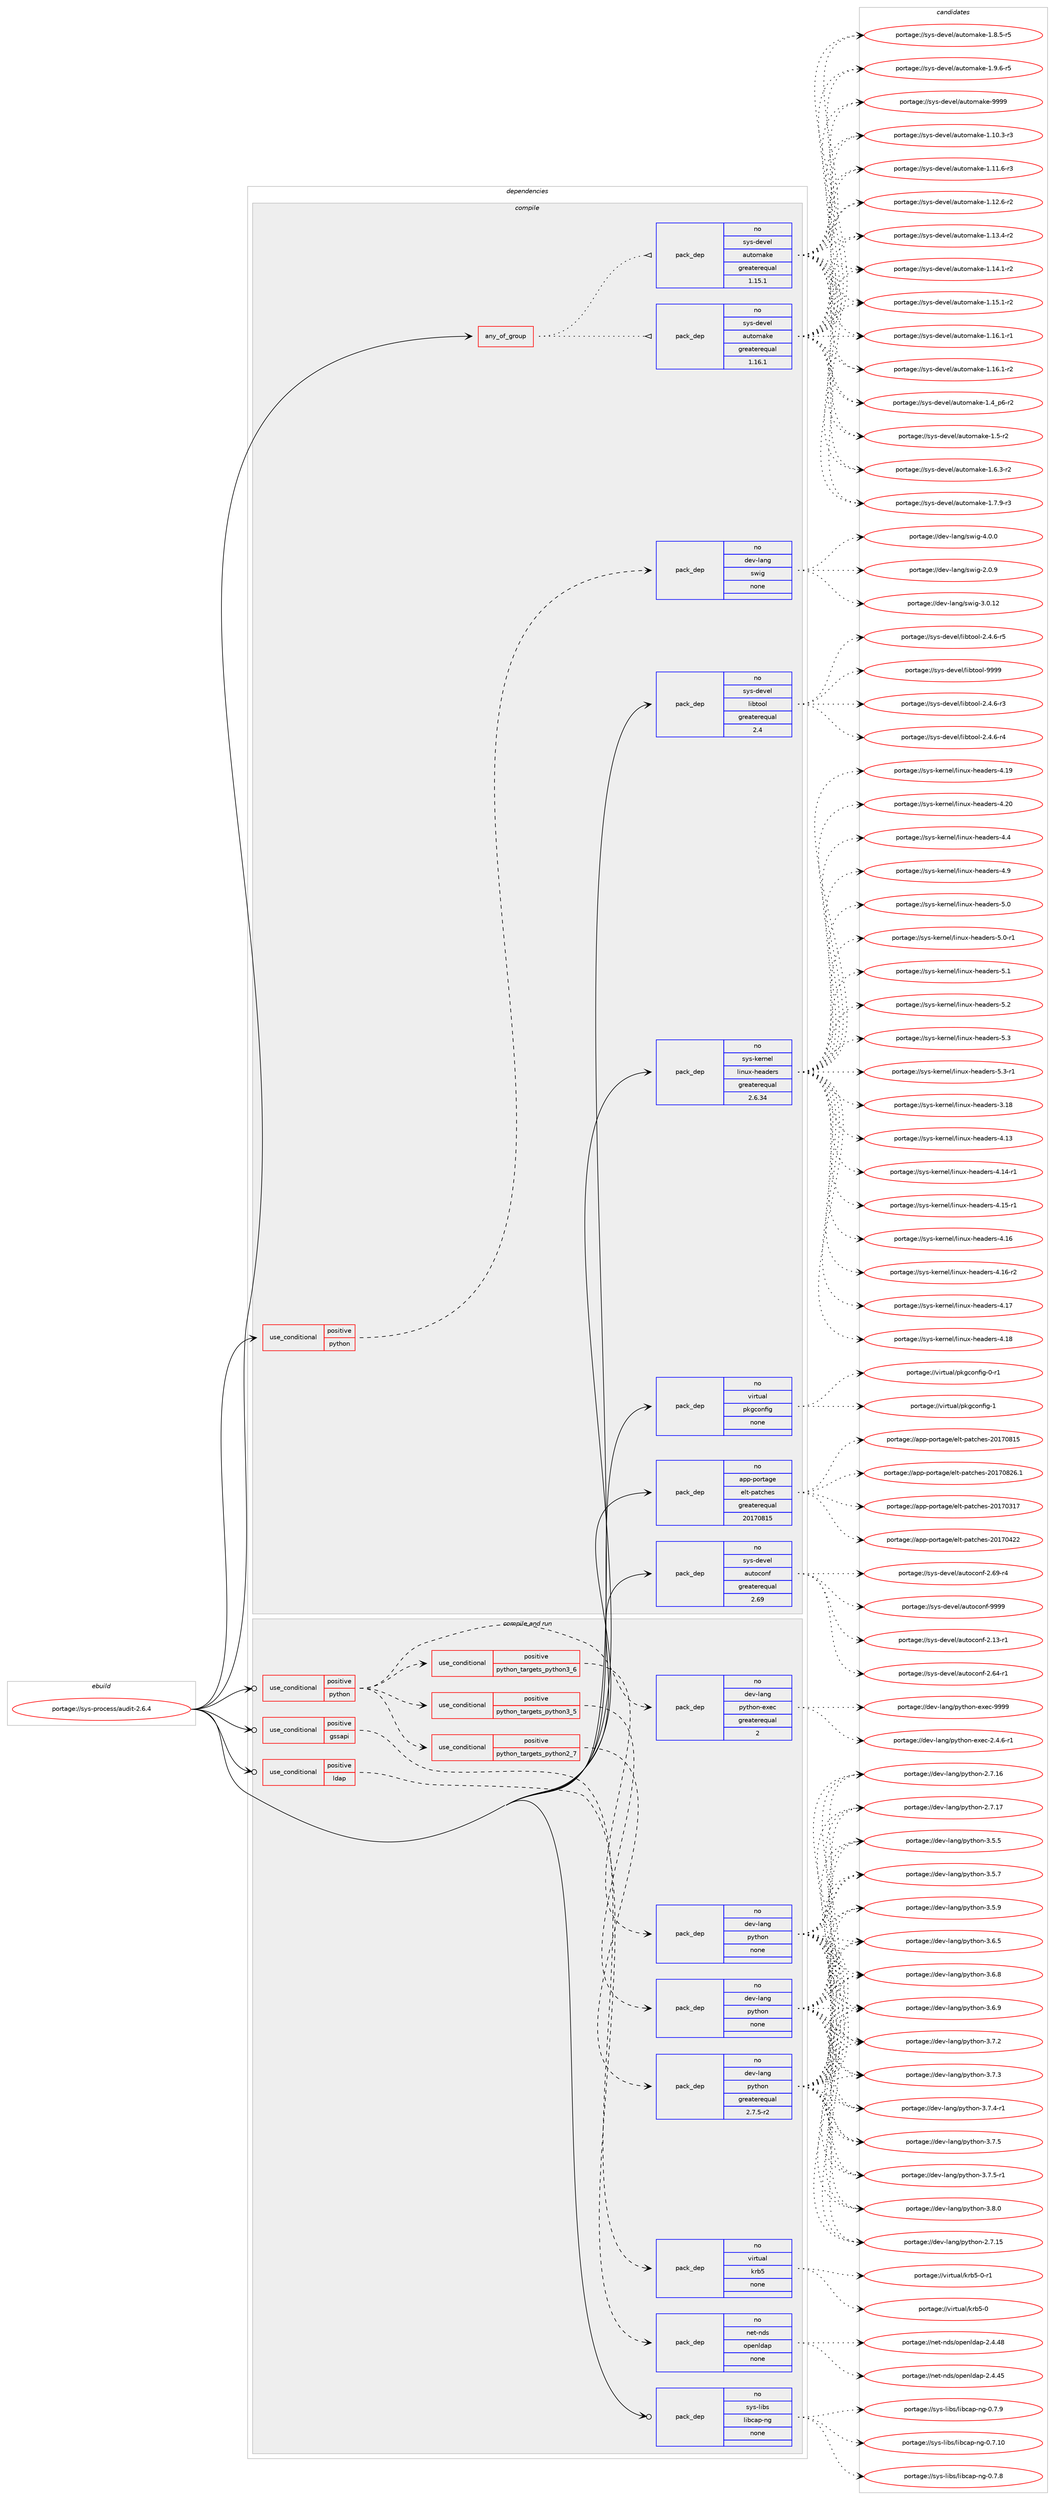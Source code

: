 digraph prolog {

# *************
# Graph options
# *************

newrank=true;
concentrate=true;
compound=true;
graph [rankdir=LR,fontname=Helvetica,fontsize=10,ranksep=1.5];#, ranksep=2.5, nodesep=0.2];
edge  [arrowhead=vee];
node  [fontname=Helvetica,fontsize=10];

# **********
# The ebuild
# **********

subgraph cluster_leftcol {
color=gray;
rank=same;
label=<<i>ebuild</i>>;
id [label="portage://sys-process/audit-2.6.4", color=red, width=4, href="../sys-process/audit-2.6.4.svg"];
}

# ****************
# The dependencies
# ****************

subgraph cluster_midcol {
color=gray;
label=<<i>dependencies</i>>;
subgraph cluster_compile {
fillcolor="#eeeeee";
style=filled;
label=<<i>compile</i>>;
subgraph any7055 {
dependency432968 [label=<<TABLE BORDER="0" CELLBORDER="1" CELLSPACING="0" CELLPADDING="4"><TR><TD CELLPADDING="10">any_of_group</TD></TR></TABLE>>, shape=none, color=red];subgraph pack320864 {
dependency432969 [label=<<TABLE BORDER="0" CELLBORDER="1" CELLSPACING="0" CELLPADDING="4" WIDTH="220"><TR><TD ROWSPAN="6" CELLPADDING="30">pack_dep</TD></TR><TR><TD WIDTH="110">no</TD></TR><TR><TD>sys-devel</TD></TR><TR><TD>automake</TD></TR><TR><TD>greaterequal</TD></TR><TR><TD>1.16.1</TD></TR></TABLE>>, shape=none, color=blue];
}
dependency432968:e -> dependency432969:w [weight=20,style="dotted",arrowhead="oinv"];
subgraph pack320865 {
dependency432970 [label=<<TABLE BORDER="0" CELLBORDER="1" CELLSPACING="0" CELLPADDING="4" WIDTH="220"><TR><TD ROWSPAN="6" CELLPADDING="30">pack_dep</TD></TR><TR><TD WIDTH="110">no</TD></TR><TR><TD>sys-devel</TD></TR><TR><TD>automake</TD></TR><TR><TD>greaterequal</TD></TR><TR><TD>1.15.1</TD></TR></TABLE>>, shape=none, color=blue];
}
dependency432968:e -> dependency432970:w [weight=20,style="dotted",arrowhead="oinv"];
}
id:e -> dependency432968:w [weight=20,style="solid",arrowhead="vee"];
subgraph cond104787 {
dependency432971 [label=<<TABLE BORDER="0" CELLBORDER="1" CELLSPACING="0" CELLPADDING="4"><TR><TD ROWSPAN="3" CELLPADDING="10">use_conditional</TD></TR><TR><TD>positive</TD></TR><TR><TD>python</TD></TR></TABLE>>, shape=none, color=red];
subgraph pack320866 {
dependency432972 [label=<<TABLE BORDER="0" CELLBORDER="1" CELLSPACING="0" CELLPADDING="4" WIDTH="220"><TR><TD ROWSPAN="6" CELLPADDING="30">pack_dep</TD></TR><TR><TD WIDTH="110">no</TD></TR><TR><TD>dev-lang</TD></TR><TR><TD>swig</TD></TR><TR><TD>none</TD></TR><TR><TD></TD></TR></TABLE>>, shape=none, color=blue];
}
dependency432971:e -> dependency432972:w [weight=20,style="dashed",arrowhead="vee"];
}
id:e -> dependency432971:w [weight=20,style="solid",arrowhead="vee"];
subgraph pack320867 {
dependency432973 [label=<<TABLE BORDER="0" CELLBORDER="1" CELLSPACING="0" CELLPADDING="4" WIDTH="220"><TR><TD ROWSPAN="6" CELLPADDING="30">pack_dep</TD></TR><TR><TD WIDTH="110">no</TD></TR><TR><TD>app-portage</TD></TR><TR><TD>elt-patches</TD></TR><TR><TD>greaterequal</TD></TR><TR><TD>20170815</TD></TR></TABLE>>, shape=none, color=blue];
}
id:e -> dependency432973:w [weight=20,style="solid",arrowhead="vee"];
subgraph pack320868 {
dependency432974 [label=<<TABLE BORDER="0" CELLBORDER="1" CELLSPACING="0" CELLPADDING="4" WIDTH="220"><TR><TD ROWSPAN="6" CELLPADDING="30">pack_dep</TD></TR><TR><TD WIDTH="110">no</TD></TR><TR><TD>sys-devel</TD></TR><TR><TD>autoconf</TD></TR><TR><TD>greaterequal</TD></TR><TR><TD>2.69</TD></TR></TABLE>>, shape=none, color=blue];
}
id:e -> dependency432974:w [weight=20,style="solid",arrowhead="vee"];
subgraph pack320869 {
dependency432975 [label=<<TABLE BORDER="0" CELLBORDER="1" CELLSPACING="0" CELLPADDING="4" WIDTH="220"><TR><TD ROWSPAN="6" CELLPADDING="30">pack_dep</TD></TR><TR><TD WIDTH="110">no</TD></TR><TR><TD>sys-devel</TD></TR><TR><TD>libtool</TD></TR><TR><TD>greaterequal</TD></TR><TR><TD>2.4</TD></TR></TABLE>>, shape=none, color=blue];
}
id:e -> dependency432975:w [weight=20,style="solid",arrowhead="vee"];
subgraph pack320870 {
dependency432976 [label=<<TABLE BORDER="0" CELLBORDER="1" CELLSPACING="0" CELLPADDING="4" WIDTH="220"><TR><TD ROWSPAN="6" CELLPADDING="30">pack_dep</TD></TR><TR><TD WIDTH="110">no</TD></TR><TR><TD>sys-kernel</TD></TR><TR><TD>linux-headers</TD></TR><TR><TD>greaterequal</TD></TR><TR><TD>2.6.34</TD></TR></TABLE>>, shape=none, color=blue];
}
id:e -> dependency432976:w [weight=20,style="solid",arrowhead="vee"];
subgraph pack320871 {
dependency432977 [label=<<TABLE BORDER="0" CELLBORDER="1" CELLSPACING="0" CELLPADDING="4" WIDTH="220"><TR><TD ROWSPAN="6" CELLPADDING="30">pack_dep</TD></TR><TR><TD WIDTH="110">no</TD></TR><TR><TD>virtual</TD></TR><TR><TD>pkgconfig</TD></TR><TR><TD>none</TD></TR><TR><TD></TD></TR></TABLE>>, shape=none, color=blue];
}
id:e -> dependency432977:w [weight=20,style="solid",arrowhead="vee"];
}
subgraph cluster_compileandrun {
fillcolor="#eeeeee";
style=filled;
label=<<i>compile and run</i>>;
subgraph cond104788 {
dependency432978 [label=<<TABLE BORDER="0" CELLBORDER="1" CELLSPACING="0" CELLPADDING="4"><TR><TD ROWSPAN="3" CELLPADDING="10">use_conditional</TD></TR><TR><TD>positive</TD></TR><TR><TD>gssapi</TD></TR></TABLE>>, shape=none, color=red];
subgraph pack320872 {
dependency432979 [label=<<TABLE BORDER="0" CELLBORDER="1" CELLSPACING="0" CELLPADDING="4" WIDTH="220"><TR><TD ROWSPAN="6" CELLPADDING="30">pack_dep</TD></TR><TR><TD WIDTH="110">no</TD></TR><TR><TD>virtual</TD></TR><TR><TD>krb5</TD></TR><TR><TD>none</TD></TR><TR><TD></TD></TR></TABLE>>, shape=none, color=blue];
}
dependency432978:e -> dependency432979:w [weight=20,style="dashed",arrowhead="vee"];
}
id:e -> dependency432978:w [weight=20,style="solid",arrowhead="odotvee"];
subgraph cond104789 {
dependency432980 [label=<<TABLE BORDER="0" CELLBORDER="1" CELLSPACING="0" CELLPADDING="4"><TR><TD ROWSPAN="3" CELLPADDING="10">use_conditional</TD></TR><TR><TD>positive</TD></TR><TR><TD>ldap</TD></TR></TABLE>>, shape=none, color=red];
subgraph pack320873 {
dependency432981 [label=<<TABLE BORDER="0" CELLBORDER="1" CELLSPACING="0" CELLPADDING="4" WIDTH="220"><TR><TD ROWSPAN="6" CELLPADDING="30">pack_dep</TD></TR><TR><TD WIDTH="110">no</TD></TR><TR><TD>net-nds</TD></TR><TR><TD>openldap</TD></TR><TR><TD>none</TD></TR><TR><TD></TD></TR></TABLE>>, shape=none, color=blue];
}
dependency432980:e -> dependency432981:w [weight=20,style="dashed",arrowhead="vee"];
}
id:e -> dependency432980:w [weight=20,style="solid",arrowhead="odotvee"];
subgraph cond104790 {
dependency432982 [label=<<TABLE BORDER="0" CELLBORDER="1" CELLSPACING="0" CELLPADDING="4"><TR><TD ROWSPAN="3" CELLPADDING="10">use_conditional</TD></TR><TR><TD>positive</TD></TR><TR><TD>python</TD></TR></TABLE>>, shape=none, color=red];
subgraph cond104791 {
dependency432983 [label=<<TABLE BORDER="0" CELLBORDER="1" CELLSPACING="0" CELLPADDING="4"><TR><TD ROWSPAN="3" CELLPADDING="10">use_conditional</TD></TR><TR><TD>positive</TD></TR><TR><TD>python_targets_python2_7</TD></TR></TABLE>>, shape=none, color=red];
subgraph pack320874 {
dependency432984 [label=<<TABLE BORDER="0" CELLBORDER="1" CELLSPACING="0" CELLPADDING="4" WIDTH="220"><TR><TD ROWSPAN="6" CELLPADDING="30">pack_dep</TD></TR><TR><TD WIDTH="110">no</TD></TR><TR><TD>dev-lang</TD></TR><TR><TD>python</TD></TR><TR><TD>greaterequal</TD></TR><TR><TD>2.7.5-r2</TD></TR></TABLE>>, shape=none, color=blue];
}
dependency432983:e -> dependency432984:w [weight=20,style="dashed",arrowhead="vee"];
}
dependency432982:e -> dependency432983:w [weight=20,style="dashed",arrowhead="vee"];
subgraph cond104792 {
dependency432985 [label=<<TABLE BORDER="0" CELLBORDER="1" CELLSPACING="0" CELLPADDING="4"><TR><TD ROWSPAN="3" CELLPADDING="10">use_conditional</TD></TR><TR><TD>positive</TD></TR><TR><TD>python_targets_python3_5</TD></TR></TABLE>>, shape=none, color=red];
subgraph pack320875 {
dependency432986 [label=<<TABLE BORDER="0" CELLBORDER="1" CELLSPACING="0" CELLPADDING="4" WIDTH="220"><TR><TD ROWSPAN="6" CELLPADDING="30">pack_dep</TD></TR><TR><TD WIDTH="110">no</TD></TR><TR><TD>dev-lang</TD></TR><TR><TD>python</TD></TR><TR><TD>none</TD></TR><TR><TD></TD></TR></TABLE>>, shape=none, color=blue];
}
dependency432985:e -> dependency432986:w [weight=20,style="dashed",arrowhead="vee"];
}
dependency432982:e -> dependency432985:w [weight=20,style="dashed",arrowhead="vee"];
subgraph cond104793 {
dependency432987 [label=<<TABLE BORDER="0" CELLBORDER="1" CELLSPACING="0" CELLPADDING="4"><TR><TD ROWSPAN="3" CELLPADDING="10">use_conditional</TD></TR><TR><TD>positive</TD></TR><TR><TD>python_targets_python3_6</TD></TR></TABLE>>, shape=none, color=red];
subgraph pack320876 {
dependency432988 [label=<<TABLE BORDER="0" CELLBORDER="1" CELLSPACING="0" CELLPADDING="4" WIDTH="220"><TR><TD ROWSPAN="6" CELLPADDING="30">pack_dep</TD></TR><TR><TD WIDTH="110">no</TD></TR><TR><TD>dev-lang</TD></TR><TR><TD>python</TD></TR><TR><TD>none</TD></TR><TR><TD></TD></TR></TABLE>>, shape=none, color=blue];
}
dependency432987:e -> dependency432988:w [weight=20,style="dashed",arrowhead="vee"];
}
dependency432982:e -> dependency432987:w [weight=20,style="dashed",arrowhead="vee"];
subgraph pack320877 {
dependency432989 [label=<<TABLE BORDER="0" CELLBORDER="1" CELLSPACING="0" CELLPADDING="4" WIDTH="220"><TR><TD ROWSPAN="6" CELLPADDING="30">pack_dep</TD></TR><TR><TD WIDTH="110">no</TD></TR><TR><TD>dev-lang</TD></TR><TR><TD>python-exec</TD></TR><TR><TD>greaterequal</TD></TR><TR><TD>2</TD></TR></TABLE>>, shape=none, color=blue];
}
dependency432982:e -> dependency432989:w [weight=20,style="dashed",arrowhead="vee"];
}
id:e -> dependency432982:w [weight=20,style="solid",arrowhead="odotvee"];
subgraph pack320878 {
dependency432990 [label=<<TABLE BORDER="0" CELLBORDER="1" CELLSPACING="0" CELLPADDING="4" WIDTH="220"><TR><TD ROWSPAN="6" CELLPADDING="30">pack_dep</TD></TR><TR><TD WIDTH="110">no</TD></TR><TR><TD>sys-libs</TD></TR><TR><TD>libcap-ng</TD></TR><TR><TD>none</TD></TR><TR><TD></TD></TR></TABLE>>, shape=none, color=blue];
}
id:e -> dependency432990:w [weight=20,style="solid",arrowhead="odotvee"];
}
subgraph cluster_run {
fillcolor="#eeeeee";
style=filled;
label=<<i>run</i>>;
}
}

# **************
# The candidates
# **************

subgraph cluster_choices {
rank=same;
color=gray;
label=<<i>candidates</i>>;

subgraph choice320864 {
color=black;
nodesep=1;
choiceportage11512111545100101118101108479711711611110997107101454946494846514511451 [label="portage://sys-devel/automake-1.10.3-r3", color=red, width=4,href="../sys-devel/automake-1.10.3-r3.svg"];
choiceportage11512111545100101118101108479711711611110997107101454946494946544511451 [label="portage://sys-devel/automake-1.11.6-r3", color=red, width=4,href="../sys-devel/automake-1.11.6-r3.svg"];
choiceportage11512111545100101118101108479711711611110997107101454946495046544511450 [label="portage://sys-devel/automake-1.12.6-r2", color=red, width=4,href="../sys-devel/automake-1.12.6-r2.svg"];
choiceportage11512111545100101118101108479711711611110997107101454946495146524511450 [label="portage://sys-devel/automake-1.13.4-r2", color=red, width=4,href="../sys-devel/automake-1.13.4-r2.svg"];
choiceportage11512111545100101118101108479711711611110997107101454946495246494511450 [label="portage://sys-devel/automake-1.14.1-r2", color=red, width=4,href="../sys-devel/automake-1.14.1-r2.svg"];
choiceportage11512111545100101118101108479711711611110997107101454946495346494511450 [label="portage://sys-devel/automake-1.15.1-r2", color=red, width=4,href="../sys-devel/automake-1.15.1-r2.svg"];
choiceportage11512111545100101118101108479711711611110997107101454946495446494511449 [label="portage://sys-devel/automake-1.16.1-r1", color=red, width=4,href="../sys-devel/automake-1.16.1-r1.svg"];
choiceportage11512111545100101118101108479711711611110997107101454946495446494511450 [label="portage://sys-devel/automake-1.16.1-r2", color=red, width=4,href="../sys-devel/automake-1.16.1-r2.svg"];
choiceportage115121115451001011181011084797117116111109971071014549465295112544511450 [label="portage://sys-devel/automake-1.4_p6-r2", color=red, width=4,href="../sys-devel/automake-1.4_p6-r2.svg"];
choiceportage11512111545100101118101108479711711611110997107101454946534511450 [label="portage://sys-devel/automake-1.5-r2", color=red, width=4,href="../sys-devel/automake-1.5-r2.svg"];
choiceportage115121115451001011181011084797117116111109971071014549465446514511450 [label="portage://sys-devel/automake-1.6.3-r2", color=red, width=4,href="../sys-devel/automake-1.6.3-r2.svg"];
choiceportage115121115451001011181011084797117116111109971071014549465546574511451 [label="portage://sys-devel/automake-1.7.9-r3", color=red, width=4,href="../sys-devel/automake-1.7.9-r3.svg"];
choiceportage115121115451001011181011084797117116111109971071014549465646534511453 [label="portage://sys-devel/automake-1.8.5-r5", color=red, width=4,href="../sys-devel/automake-1.8.5-r5.svg"];
choiceportage115121115451001011181011084797117116111109971071014549465746544511453 [label="portage://sys-devel/automake-1.9.6-r5", color=red, width=4,href="../sys-devel/automake-1.9.6-r5.svg"];
choiceportage115121115451001011181011084797117116111109971071014557575757 [label="portage://sys-devel/automake-9999", color=red, width=4,href="../sys-devel/automake-9999.svg"];
dependency432969:e -> choiceportage11512111545100101118101108479711711611110997107101454946494846514511451:w [style=dotted,weight="100"];
dependency432969:e -> choiceportage11512111545100101118101108479711711611110997107101454946494946544511451:w [style=dotted,weight="100"];
dependency432969:e -> choiceportage11512111545100101118101108479711711611110997107101454946495046544511450:w [style=dotted,weight="100"];
dependency432969:e -> choiceportage11512111545100101118101108479711711611110997107101454946495146524511450:w [style=dotted,weight="100"];
dependency432969:e -> choiceportage11512111545100101118101108479711711611110997107101454946495246494511450:w [style=dotted,weight="100"];
dependency432969:e -> choiceportage11512111545100101118101108479711711611110997107101454946495346494511450:w [style=dotted,weight="100"];
dependency432969:e -> choiceportage11512111545100101118101108479711711611110997107101454946495446494511449:w [style=dotted,weight="100"];
dependency432969:e -> choiceportage11512111545100101118101108479711711611110997107101454946495446494511450:w [style=dotted,weight="100"];
dependency432969:e -> choiceportage115121115451001011181011084797117116111109971071014549465295112544511450:w [style=dotted,weight="100"];
dependency432969:e -> choiceportage11512111545100101118101108479711711611110997107101454946534511450:w [style=dotted,weight="100"];
dependency432969:e -> choiceportage115121115451001011181011084797117116111109971071014549465446514511450:w [style=dotted,weight="100"];
dependency432969:e -> choiceportage115121115451001011181011084797117116111109971071014549465546574511451:w [style=dotted,weight="100"];
dependency432969:e -> choiceportage115121115451001011181011084797117116111109971071014549465646534511453:w [style=dotted,weight="100"];
dependency432969:e -> choiceportage115121115451001011181011084797117116111109971071014549465746544511453:w [style=dotted,weight="100"];
dependency432969:e -> choiceportage115121115451001011181011084797117116111109971071014557575757:w [style=dotted,weight="100"];
}
subgraph choice320865 {
color=black;
nodesep=1;
choiceportage11512111545100101118101108479711711611110997107101454946494846514511451 [label="portage://sys-devel/automake-1.10.3-r3", color=red, width=4,href="../sys-devel/automake-1.10.3-r3.svg"];
choiceportage11512111545100101118101108479711711611110997107101454946494946544511451 [label="portage://sys-devel/automake-1.11.6-r3", color=red, width=4,href="../sys-devel/automake-1.11.6-r3.svg"];
choiceportage11512111545100101118101108479711711611110997107101454946495046544511450 [label="portage://sys-devel/automake-1.12.6-r2", color=red, width=4,href="../sys-devel/automake-1.12.6-r2.svg"];
choiceportage11512111545100101118101108479711711611110997107101454946495146524511450 [label="portage://sys-devel/automake-1.13.4-r2", color=red, width=4,href="../sys-devel/automake-1.13.4-r2.svg"];
choiceportage11512111545100101118101108479711711611110997107101454946495246494511450 [label="portage://sys-devel/automake-1.14.1-r2", color=red, width=4,href="../sys-devel/automake-1.14.1-r2.svg"];
choiceportage11512111545100101118101108479711711611110997107101454946495346494511450 [label="portage://sys-devel/automake-1.15.1-r2", color=red, width=4,href="../sys-devel/automake-1.15.1-r2.svg"];
choiceportage11512111545100101118101108479711711611110997107101454946495446494511449 [label="portage://sys-devel/automake-1.16.1-r1", color=red, width=4,href="../sys-devel/automake-1.16.1-r1.svg"];
choiceportage11512111545100101118101108479711711611110997107101454946495446494511450 [label="portage://sys-devel/automake-1.16.1-r2", color=red, width=4,href="../sys-devel/automake-1.16.1-r2.svg"];
choiceportage115121115451001011181011084797117116111109971071014549465295112544511450 [label="portage://sys-devel/automake-1.4_p6-r2", color=red, width=4,href="../sys-devel/automake-1.4_p6-r2.svg"];
choiceportage11512111545100101118101108479711711611110997107101454946534511450 [label="portage://sys-devel/automake-1.5-r2", color=red, width=4,href="../sys-devel/automake-1.5-r2.svg"];
choiceportage115121115451001011181011084797117116111109971071014549465446514511450 [label="portage://sys-devel/automake-1.6.3-r2", color=red, width=4,href="../sys-devel/automake-1.6.3-r2.svg"];
choiceportage115121115451001011181011084797117116111109971071014549465546574511451 [label="portage://sys-devel/automake-1.7.9-r3", color=red, width=4,href="../sys-devel/automake-1.7.9-r3.svg"];
choiceportage115121115451001011181011084797117116111109971071014549465646534511453 [label="portage://sys-devel/automake-1.8.5-r5", color=red, width=4,href="../sys-devel/automake-1.8.5-r5.svg"];
choiceportage115121115451001011181011084797117116111109971071014549465746544511453 [label="portage://sys-devel/automake-1.9.6-r5", color=red, width=4,href="../sys-devel/automake-1.9.6-r5.svg"];
choiceportage115121115451001011181011084797117116111109971071014557575757 [label="portage://sys-devel/automake-9999", color=red, width=4,href="../sys-devel/automake-9999.svg"];
dependency432970:e -> choiceportage11512111545100101118101108479711711611110997107101454946494846514511451:w [style=dotted,weight="100"];
dependency432970:e -> choiceportage11512111545100101118101108479711711611110997107101454946494946544511451:w [style=dotted,weight="100"];
dependency432970:e -> choiceportage11512111545100101118101108479711711611110997107101454946495046544511450:w [style=dotted,weight="100"];
dependency432970:e -> choiceportage11512111545100101118101108479711711611110997107101454946495146524511450:w [style=dotted,weight="100"];
dependency432970:e -> choiceportage11512111545100101118101108479711711611110997107101454946495246494511450:w [style=dotted,weight="100"];
dependency432970:e -> choiceportage11512111545100101118101108479711711611110997107101454946495346494511450:w [style=dotted,weight="100"];
dependency432970:e -> choiceportage11512111545100101118101108479711711611110997107101454946495446494511449:w [style=dotted,weight="100"];
dependency432970:e -> choiceportage11512111545100101118101108479711711611110997107101454946495446494511450:w [style=dotted,weight="100"];
dependency432970:e -> choiceportage115121115451001011181011084797117116111109971071014549465295112544511450:w [style=dotted,weight="100"];
dependency432970:e -> choiceportage11512111545100101118101108479711711611110997107101454946534511450:w [style=dotted,weight="100"];
dependency432970:e -> choiceportage115121115451001011181011084797117116111109971071014549465446514511450:w [style=dotted,weight="100"];
dependency432970:e -> choiceportage115121115451001011181011084797117116111109971071014549465546574511451:w [style=dotted,weight="100"];
dependency432970:e -> choiceportage115121115451001011181011084797117116111109971071014549465646534511453:w [style=dotted,weight="100"];
dependency432970:e -> choiceportage115121115451001011181011084797117116111109971071014549465746544511453:w [style=dotted,weight="100"];
dependency432970:e -> choiceportage115121115451001011181011084797117116111109971071014557575757:w [style=dotted,weight="100"];
}
subgraph choice320866 {
color=black;
nodesep=1;
choiceportage100101118451089711010347115119105103455046484657 [label="portage://dev-lang/swig-2.0.9", color=red, width=4,href="../dev-lang/swig-2.0.9.svg"];
choiceportage10010111845108971101034711511910510345514648464950 [label="portage://dev-lang/swig-3.0.12", color=red, width=4,href="../dev-lang/swig-3.0.12.svg"];
choiceportage100101118451089711010347115119105103455246484648 [label="portage://dev-lang/swig-4.0.0", color=red, width=4,href="../dev-lang/swig-4.0.0.svg"];
dependency432972:e -> choiceportage100101118451089711010347115119105103455046484657:w [style=dotted,weight="100"];
dependency432972:e -> choiceportage10010111845108971101034711511910510345514648464950:w [style=dotted,weight="100"];
dependency432972:e -> choiceportage100101118451089711010347115119105103455246484648:w [style=dotted,weight="100"];
}
subgraph choice320867 {
color=black;
nodesep=1;
choiceportage97112112451121111141169710310147101108116451129711699104101115455048495548514955 [label="portage://app-portage/elt-patches-20170317", color=red, width=4,href="../app-portage/elt-patches-20170317.svg"];
choiceportage97112112451121111141169710310147101108116451129711699104101115455048495548525050 [label="portage://app-portage/elt-patches-20170422", color=red, width=4,href="../app-portage/elt-patches-20170422.svg"];
choiceportage97112112451121111141169710310147101108116451129711699104101115455048495548564953 [label="portage://app-portage/elt-patches-20170815", color=red, width=4,href="../app-portage/elt-patches-20170815.svg"];
choiceportage971121124511211111411697103101471011081164511297116991041011154550484955485650544649 [label="portage://app-portage/elt-patches-20170826.1", color=red, width=4,href="../app-portage/elt-patches-20170826.1.svg"];
dependency432973:e -> choiceportage97112112451121111141169710310147101108116451129711699104101115455048495548514955:w [style=dotted,weight="100"];
dependency432973:e -> choiceportage97112112451121111141169710310147101108116451129711699104101115455048495548525050:w [style=dotted,weight="100"];
dependency432973:e -> choiceportage97112112451121111141169710310147101108116451129711699104101115455048495548564953:w [style=dotted,weight="100"];
dependency432973:e -> choiceportage971121124511211111411697103101471011081164511297116991041011154550484955485650544649:w [style=dotted,weight="100"];
}
subgraph choice320868 {
color=black;
nodesep=1;
choiceportage1151211154510010111810110847971171161119911111010245504649514511449 [label="portage://sys-devel/autoconf-2.13-r1", color=red, width=4,href="../sys-devel/autoconf-2.13-r1.svg"];
choiceportage1151211154510010111810110847971171161119911111010245504654524511449 [label="portage://sys-devel/autoconf-2.64-r1", color=red, width=4,href="../sys-devel/autoconf-2.64-r1.svg"];
choiceportage1151211154510010111810110847971171161119911111010245504654574511452 [label="portage://sys-devel/autoconf-2.69-r4", color=red, width=4,href="../sys-devel/autoconf-2.69-r4.svg"];
choiceportage115121115451001011181011084797117116111991111101024557575757 [label="portage://sys-devel/autoconf-9999", color=red, width=4,href="../sys-devel/autoconf-9999.svg"];
dependency432974:e -> choiceportage1151211154510010111810110847971171161119911111010245504649514511449:w [style=dotted,weight="100"];
dependency432974:e -> choiceportage1151211154510010111810110847971171161119911111010245504654524511449:w [style=dotted,weight="100"];
dependency432974:e -> choiceportage1151211154510010111810110847971171161119911111010245504654574511452:w [style=dotted,weight="100"];
dependency432974:e -> choiceportage115121115451001011181011084797117116111991111101024557575757:w [style=dotted,weight="100"];
}
subgraph choice320869 {
color=black;
nodesep=1;
choiceportage1151211154510010111810110847108105981161111111084550465246544511451 [label="portage://sys-devel/libtool-2.4.6-r3", color=red, width=4,href="../sys-devel/libtool-2.4.6-r3.svg"];
choiceportage1151211154510010111810110847108105981161111111084550465246544511452 [label="portage://sys-devel/libtool-2.4.6-r4", color=red, width=4,href="../sys-devel/libtool-2.4.6-r4.svg"];
choiceportage1151211154510010111810110847108105981161111111084550465246544511453 [label="portage://sys-devel/libtool-2.4.6-r5", color=red, width=4,href="../sys-devel/libtool-2.4.6-r5.svg"];
choiceportage1151211154510010111810110847108105981161111111084557575757 [label="portage://sys-devel/libtool-9999", color=red, width=4,href="../sys-devel/libtool-9999.svg"];
dependency432975:e -> choiceportage1151211154510010111810110847108105981161111111084550465246544511451:w [style=dotted,weight="100"];
dependency432975:e -> choiceportage1151211154510010111810110847108105981161111111084550465246544511452:w [style=dotted,weight="100"];
dependency432975:e -> choiceportage1151211154510010111810110847108105981161111111084550465246544511453:w [style=dotted,weight="100"];
dependency432975:e -> choiceportage1151211154510010111810110847108105981161111111084557575757:w [style=dotted,weight="100"];
}
subgraph choice320870 {
color=black;
nodesep=1;
choiceportage115121115451071011141101011084710810511011712045104101971001011141154551464956 [label="portage://sys-kernel/linux-headers-3.18", color=red, width=4,href="../sys-kernel/linux-headers-3.18.svg"];
choiceportage115121115451071011141101011084710810511011712045104101971001011141154552464951 [label="portage://sys-kernel/linux-headers-4.13", color=red, width=4,href="../sys-kernel/linux-headers-4.13.svg"];
choiceportage1151211154510710111411010110847108105110117120451041019710010111411545524649524511449 [label="portage://sys-kernel/linux-headers-4.14-r1", color=red, width=4,href="../sys-kernel/linux-headers-4.14-r1.svg"];
choiceportage1151211154510710111411010110847108105110117120451041019710010111411545524649534511449 [label="portage://sys-kernel/linux-headers-4.15-r1", color=red, width=4,href="../sys-kernel/linux-headers-4.15-r1.svg"];
choiceportage115121115451071011141101011084710810511011712045104101971001011141154552464954 [label="portage://sys-kernel/linux-headers-4.16", color=red, width=4,href="../sys-kernel/linux-headers-4.16.svg"];
choiceportage1151211154510710111411010110847108105110117120451041019710010111411545524649544511450 [label="portage://sys-kernel/linux-headers-4.16-r2", color=red, width=4,href="../sys-kernel/linux-headers-4.16-r2.svg"];
choiceportage115121115451071011141101011084710810511011712045104101971001011141154552464955 [label="portage://sys-kernel/linux-headers-4.17", color=red, width=4,href="../sys-kernel/linux-headers-4.17.svg"];
choiceportage115121115451071011141101011084710810511011712045104101971001011141154552464956 [label="portage://sys-kernel/linux-headers-4.18", color=red, width=4,href="../sys-kernel/linux-headers-4.18.svg"];
choiceportage115121115451071011141101011084710810511011712045104101971001011141154552464957 [label="portage://sys-kernel/linux-headers-4.19", color=red, width=4,href="../sys-kernel/linux-headers-4.19.svg"];
choiceportage115121115451071011141101011084710810511011712045104101971001011141154552465048 [label="portage://sys-kernel/linux-headers-4.20", color=red, width=4,href="../sys-kernel/linux-headers-4.20.svg"];
choiceportage1151211154510710111411010110847108105110117120451041019710010111411545524652 [label="portage://sys-kernel/linux-headers-4.4", color=red, width=4,href="../sys-kernel/linux-headers-4.4.svg"];
choiceportage1151211154510710111411010110847108105110117120451041019710010111411545524657 [label="portage://sys-kernel/linux-headers-4.9", color=red, width=4,href="../sys-kernel/linux-headers-4.9.svg"];
choiceportage1151211154510710111411010110847108105110117120451041019710010111411545534648 [label="portage://sys-kernel/linux-headers-5.0", color=red, width=4,href="../sys-kernel/linux-headers-5.0.svg"];
choiceportage11512111545107101114110101108471081051101171204510410197100101114115455346484511449 [label="portage://sys-kernel/linux-headers-5.0-r1", color=red, width=4,href="../sys-kernel/linux-headers-5.0-r1.svg"];
choiceportage1151211154510710111411010110847108105110117120451041019710010111411545534649 [label="portage://sys-kernel/linux-headers-5.1", color=red, width=4,href="../sys-kernel/linux-headers-5.1.svg"];
choiceportage1151211154510710111411010110847108105110117120451041019710010111411545534650 [label="portage://sys-kernel/linux-headers-5.2", color=red, width=4,href="../sys-kernel/linux-headers-5.2.svg"];
choiceportage1151211154510710111411010110847108105110117120451041019710010111411545534651 [label="portage://sys-kernel/linux-headers-5.3", color=red, width=4,href="../sys-kernel/linux-headers-5.3.svg"];
choiceportage11512111545107101114110101108471081051101171204510410197100101114115455346514511449 [label="portage://sys-kernel/linux-headers-5.3-r1", color=red, width=4,href="../sys-kernel/linux-headers-5.3-r1.svg"];
dependency432976:e -> choiceportage115121115451071011141101011084710810511011712045104101971001011141154551464956:w [style=dotted,weight="100"];
dependency432976:e -> choiceportage115121115451071011141101011084710810511011712045104101971001011141154552464951:w [style=dotted,weight="100"];
dependency432976:e -> choiceportage1151211154510710111411010110847108105110117120451041019710010111411545524649524511449:w [style=dotted,weight="100"];
dependency432976:e -> choiceportage1151211154510710111411010110847108105110117120451041019710010111411545524649534511449:w [style=dotted,weight="100"];
dependency432976:e -> choiceportage115121115451071011141101011084710810511011712045104101971001011141154552464954:w [style=dotted,weight="100"];
dependency432976:e -> choiceportage1151211154510710111411010110847108105110117120451041019710010111411545524649544511450:w [style=dotted,weight="100"];
dependency432976:e -> choiceportage115121115451071011141101011084710810511011712045104101971001011141154552464955:w [style=dotted,weight="100"];
dependency432976:e -> choiceportage115121115451071011141101011084710810511011712045104101971001011141154552464956:w [style=dotted,weight="100"];
dependency432976:e -> choiceportage115121115451071011141101011084710810511011712045104101971001011141154552464957:w [style=dotted,weight="100"];
dependency432976:e -> choiceportage115121115451071011141101011084710810511011712045104101971001011141154552465048:w [style=dotted,weight="100"];
dependency432976:e -> choiceportage1151211154510710111411010110847108105110117120451041019710010111411545524652:w [style=dotted,weight="100"];
dependency432976:e -> choiceportage1151211154510710111411010110847108105110117120451041019710010111411545524657:w [style=dotted,weight="100"];
dependency432976:e -> choiceportage1151211154510710111411010110847108105110117120451041019710010111411545534648:w [style=dotted,weight="100"];
dependency432976:e -> choiceportage11512111545107101114110101108471081051101171204510410197100101114115455346484511449:w [style=dotted,weight="100"];
dependency432976:e -> choiceportage1151211154510710111411010110847108105110117120451041019710010111411545534649:w [style=dotted,weight="100"];
dependency432976:e -> choiceportage1151211154510710111411010110847108105110117120451041019710010111411545534650:w [style=dotted,weight="100"];
dependency432976:e -> choiceportage1151211154510710111411010110847108105110117120451041019710010111411545534651:w [style=dotted,weight="100"];
dependency432976:e -> choiceportage11512111545107101114110101108471081051101171204510410197100101114115455346514511449:w [style=dotted,weight="100"];
}
subgraph choice320871 {
color=black;
nodesep=1;
choiceportage11810511411611797108471121071039911111010210510345484511449 [label="portage://virtual/pkgconfig-0-r1", color=red, width=4,href="../virtual/pkgconfig-0-r1.svg"];
choiceportage1181051141161179710847112107103991111101021051034549 [label="portage://virtual/pkgconfig-1", color=red, width=4,href="../virtual/pkgconfig-1.svg"];
dependency432977:e -> choiceportage11810511411611797108471121071039911111010210510345484511449:w [style=dotted,weight="100"];
dependency432977:e -> choiceportage1181051141161179710847112107103991111101021051034549:w [style=dotted,weight="100"];
}
subgraph choice320872 {
color=black;
nodesep=1;
choiceportage118105114116117971084710711498534548 [label="portage://virtual/krb5-0", color=red, width=4,href="../virtual/krb5-0.svg"];
choiceportage1181051141161179710847107114985345484511449 [label="portage://virtual/krb5-0-r1", color=red, width=4,href="../virtual/krb5-0-r1.svg"];
dependency432979:e -> choiceportage118105114116117971084710711498534548:w [style=dotted,weight="100"];
dependency432979:e -> choiceportage1181051141161179710847107114985345484511449:w [style=dotted,weight="100"];
}
subgraph choice320873 {
color=black;
nodesep=1;
choiceportage11010111645110100115471111121011101081009711245504652465253 [label="portage://net-nds/openldap-2.4.45", color=red, width=4,href="../net-nds/openldap-2.4.45.svg"];
choiceportage11010111645110100115471111121011101081009711245504652465256 [label="portage://net-nds/openldap-2.4.48", color=red, width=4,href="../net-nds/openldap-2.4.48.svg"];
dependency432981:e -> choiceportage11010111645110100115471111121011101081009711245504652465253:w [style=dotted,weight="100"];
dependency432981:e -> choiceportage11010111645110100115471111121011101081009711245504652465256:w [style=dotted,weight="100"];
}
subgraph choice320874 {
color=black;
nodesep=1;
choiceportage10010111845108971101034711212111610411111045504655464953 [label="portage://dev-lang/python-2.7.15", color=red, width=4,href="../dev-lang/python-2.7.15.svg"];
choiceportage10010111845108971101034711212111610411111045504655464954 [label="portage://dev-lang/python-2.7.16", color=red, width=4,href="../dev-lang/python-2.7.16.svg"];
choiceportage10010111845108971101034711212111610411111045504655464955 [label="portage://dev-lang/python-2.7.17", color=red, width=4,href="../dev-lang/python-2.7.17.svg"];
choiceportage100101118451089711010347112121116104111110455146534653 [label="portage://dev-lang/python-3.5.5", color=red, width=4,href="../dev-lang/python-3.5.5.svg"];
choiceportage100101118451089711010347112121116104111110455146534655 [label="portage://dev-lang/python-3.5.7", color=red, width=4,href="../dev-lang/python-3.5.7.svg"];
choiceportage100101118451089711010347112121116104111110455146534657 [label="portage://dev-lang/python-3.5.9", color=red, width=4,href="../dev-lang/python-3.5.9.svg"];
choiceportage100101118451089711010347112121116104111110455146544653 [label="portage://dev-lang/python-3.6.5", color=red, width=4,href="../dev-lang/python-3.6.5.svg"];
choiceportage100101118451089711010347112121116104111110455146544656 [label="portage://dev-lang/python-3.6.8", color=red, width=4,href="../dev-lang/python-3.6.8.svg"];
choiceportage100101118451089711010347112121116104111110455146544657 [label="portage://dev-lang/python-3.6.9", color=red, width=4,href="../dev-lang/python-3.6.9.svg"];
choiceportage100101118451089711010347112121116104111110455146554650 [label="portage://dev-lang/python-3.7.2", color=red, width=4,href="../dev-lang/python-3.7.2.svg"];
choiceportage100101118451089711010347112121116104111110455146554651 [label="portage://dev-lang/python-3.7.3", color=red, width=4,href="../dev-lang/python-3.7.3.svg"];
choiceportage1001011184510897110103471121211161041111104551465546524511449 [label="portage://dev-lang/python-3.7.4-r1", color=red, width=4,href="../dev-lang/python-3.7.4-r1.svg"];
choiceportage100101118451089711010347112121116104111110455146554653 [label="portage://dev-lang/python-3.7.5", color=red, width=4,href="../dev-lang/python-3.7.5.svg"];
choiceportage1001011184510897110103471121211161041111104551465546534511449 [label="portage://dev-lang/python-3.7.5-r1", color=red, width=4,href="../dev-lang/python-3.7.5-r1.svg"];
choiceportage100101118451089711010347112121116104111110455146564648 [label="portage://dev-lang/python-3.8.0", color=red, width=4,href="../dev-lang/python-3.8.0.svg"];
dependency432984:e -> choiceportage10010111845108971101034711212111610411111045504655464953:w [style=dotted,weight="100"];
dependency432984:e -> choiceportage10010111845108971101034711212111610411111045504655464954:w [style=dotted,weight="100"];
dependency432984:e -> choiceportage10010111845108971101034711212111610411111045504655464955:w [style=dotted,weight="100"];
dependency432984:e -> choiceportage100101118451089711010347112121116104111110455146534653:w [style=dotted,weight="100"];
dependency432984:e -> choiceportage100101118451089711010347112121116104111110455146534655:w [style=dotted,weight="100"];
dependency432984:e -> choiceportage100101118451089711010347112121116104111110455146534657:w [style=dotted,weight="100"];
dependency432984:e -> choiceportage100101118451089711010347112121116104111110455146544653:w [style=dotted,weight="100"];
dependency432984:e -> choiceportage100101118451089711010347112121116104111110455146544656:w [style=dotted,weight="100"];
dependency432984:e -> choiceportage100101118451089711010347112121116104111110455146544657:w [style=dotted,weight="100"];
dependency432984:e -> choiceportage100101118451089711010347112121116104111110455146554650:w [style=dotted,weight="100"];
dependency432984:e -> choiceportage100101118451089711010347112121116104111110455146554651:w [style=dotted,weight="100"];
dependency432984:e -> choiceportage1001011184510897110103471121211161041111104551465546524511449:w [style=dotted,weight="100"];
dependency432984:e -> choiceportage100101118451089711010347112121116104111110455146554653:w [style=dotted,weight="100"];
dependency432984:e -> choiceportage1001011184510897110103471121211161041111104551465546534511449:w [style=dotted,weight="100"];
dependency432984:e -> choiceportage100101118451089711010347112121116104111110455146564648:w [style=dotted,weight="100"];
}
subgraph choice320875 {
color=black;
nodesep=1;
choiceportage10010111845108971101034711212111610411111045504655464953 [label="portage://dev-lang/python-2.7.15", color=red, width=4,href="../dev-lang/python-2.7.15.svg"];
choiceportage10010111845108971101034711212111610411111045504655464954 [label="portage://dev-lang/python-2.7.16", color=red, width=4,href="../dev-lang/python-2.7.16.svg"];
choiceportage10010111845108971101034711212111610411111045504655464955 [label="portage://dev-lang/python-2.7.17", color=red, width=4,href="../dev-lang/python-2.7.17.svg"];
choiceportage100101118451089711010347112121116104111110455146534653 [label="portage://dev-lang/python-3.5.5", color=red, width=4,href="../dev-lang/python-3.5.5.svg"];
choiceportage100101118451089711010347112121116104111110455146534655 [label="portage://dev-lang/python-3.5.7", color=red, width=4,href="../dev-lang/python-3.5.7.svg"];
choiceportage100101118451089711010347112121116104111110455146534657 [label="portage://dev-lang/python-3.5.9", color=red, width=4,href="../dev-lang/python-3.5.9.svg"];
choiceportage100101118451089711010347112121116104111110455146544653 [label="portage://dev-lang/python-3.6.5", color=red, width=4,href="../dev-lang/python-3.6.5.svg"];
choiceportage100101118451089711010347112121116104111110455146544656 [label="portage://dev-lang/python-3.6.8", color=red, width=4,href="../dev-lang/python-3.6.8.svg"];
choiceportage100101118451089711010347112121116104111110455146544657 [label="portage://dev-lang/python-3.6.9", color=red, width=4,href="../dev-lang/python-3.6.9.svg"];
choiceportage100101118451089711010347112121116104111110455146554650 [label="portage://dev-lang/python-3.7.2", color=red, width=4,href="../dev-lang/python-3.7.2.svg"];
choiceportage100101118451089711010347112121116104111110455146554651 [label="portage://dev-lang/python-3.7.3", color=red, width=4,href="../dev-lang/python-3.7.3.svg"];
choiceportage1001011184510897110103471121211161041111104551465546524511449 [label="portage://dev-lang/python-3.7.4-r1", color=red, width=4,href="../dev-lang/python-3.7.4-r1.svg"];
choiceportage100101118451089711010347112121116104111110455146554653 [label="portage://dev-lang/python-3.7.5", color=red, width=4,href="../dev-lang/python-3.7.5.svg"];
choiceportage1001011184510897110103471121211161041111104551465546534511449 [label="portage://dev-lang/python-3.7.5-r1", color=red, width=4,href="../dev-lang/python-3.7.5-r1.svg"];
choiceportage100101118451089711010347112121116104111110455146564648 [label="portage://dev-lang/python-3.8.0", color=red, width=4,href="../dev-lang/python-3.8.0.svg"];
dependency432986:e -> choiceportage10010111845108971101034711212111610411111045504655464953:w [style=dotted,weight="100"];
dependency432986:e -> choiceportage10010111845108971101034711212111610411111045504655464954:w [style=dotted,weight="100"];
dependency432986:e -> choiceportage10010111845108971101034711212111610411111045504655464955:w [style=dotted,weight="100"];
dependency432986:e -> choiceportage100101118451089711010347112121116104111110455146534653:w [style=dotted,weight="100"];
dependency432986:e -> choiceportage100101118451089711010347112121116104111110455146534655:w [style=dotted,weight="100"];
dependency432986:e -> choiceportage100101118451089711010347112121116104111110455146534657:w [style=dotted,weight="100"];
dependency432986:e -> choiceportage100101118451089711010347112121116104111110455146544653:w [style=dotted,weight="100"];
dependency432986:e -> choiceportage100101118451089711010347112121116104111110455146544656:w [style=dotted,weight="100"];
dependency432986:e -> choiceportage100101118451089711010347112121116104111110455146544657:w [style=dotted,weight="100"];
dependency432986:e -> choiceportage100101118451089711010347112121116104111110455146554650:w [style=dotted,weight="100"];
dependency432986:e -> choiceportage100101118451089711010347112121116104111110455146554651:w [style=dotted,weight="100"];
dependency432986:e -> choiceportage1001011184510897110103471121211161041111104551465546524511449:w [style=dotted,weight="100"];
dependency432986:e -> choiceportage100101118451089711010347112121116104111110455146554653:w [style=dotted,weight="100"];
dependency432986:e -> choiceportage1001011184510897110103471121211161041111104551465546534511449:w [style=dotted,weight="100"];
dependency432986:e -> choiceportage100101118451089711010347112121116104111110455146564648:w [style=dotted,weight="100"];
}
subgraph choice320876 {
color=black;
nodesep=1;
choiceportage10010111845108971101034711212111610411111045504655464953 [label="portage://dev-lang/python-2.7.15", color=red, width=4,href="../dev-lang/python-2.7.15.svg"];
choiceportage10010111845108971101034711212111610411111045504655464954 [label="portage://dev-lang/python-2.7.16", color=red, width=4,href="../dev-lang/python-2.7.16.svg"];
choiceportage10010111845108971101034711212111610411111045504655464955 [label="portage://dev-lang/python-2.7.17", color=red, width=4,href="../dev-lang/python-2.7.17.svg"];
choiceportage100101118451089711010347112121116104111110455146534653 [label="portage://dev-lang/python-3.5.5", color=red, width=4,href="../dev-lang/python-3.5.5.svg"];
choiceportage100101118451089711010347112121116104111110455146534655 [label="portage://dev-lang/python-3.5.7", color=red, width=4,href="../dev-lang/python-3.5.7.svg"];
choiceportage100101118451089711010347112121116104111110455146534657 [label="portage://dev-lang/python-3.5.9", color=red, width=4,href="../dev-lang/python-3.5.9.svg"];
choiceportage100101118451089711010347112121116104111110455146544653 [label="portage://dev-lang/python-3.6.5", color=red, width=4,href="../dev-lang/python-3.6.5.svg"];
choiceportage100101118451089711010347112121116104111110455146544656 [label="portage://dev-lang/python-3.6.8", color=red, width=4,href="../dev-lang/python-3.6.8.svg"];
choiceportage100101118451089711010347112121116104111110455146544657 [label="portage://dev-lang/python-3.6.9", color=red, width=4,href="../dev-lang/python-3.6.9.svg"];
choiceportage100101118451089711010347112121116104111110455146554650 [label="portage://dev-lang/python-3.7.2", color=red, width=4,href="../dev-lang/python-3.7.2.svg"];
choiceportage100101118451089711010347112121116104111110455146554651 [label="portage://dev-lang/python-3.7.3", color=red, width=4,href="../dev-lang/python-3.7.3.svg"];
choiceportage1001011184510897110103471121211161041111104551465546524511449 [label="portage://dev-lang/python-3.7.4-r1", color=red, width=4,href="../dev-lang/python-3.7.4-r1.svg"];
choiceportage100101118451089711010347112121116104111110455146554653 [label="portage://dev-lang/python-3.7.5", color=red, width=4,href="../dev-lang/python-3.7.5.svg"];
choiceportage1001011184510897110103471121211161041111104551465546534511449 [label="portage://dev-lang/python-3.7.5-r1", color=red, width=4,href="../dev-lang/python-3.7.5-r1.svg"];
choiceportage100101118451089711010347112121116104111110455146564648 [label="portage://dev-lang/python-3.8.0", color=red, width=4,href="../dev-lang/python-3.8.0.svg"];
dependency432988:e -> choiceportage10010111845108971101034711212111610411111045504655464953:w [style=dotted,weight="100"];
dependency432988:e -> choiceportage10010111845108971101034711212111610411111045504655464954:w [style=dotted,weight="100"];
dependency432988:e -> choiceportage10010111845108971101034711212111610411111045504655464955:w [style=dotted,weight="100"];
dependency432988:e -> choiceportage100101118451089711010347112121116104111110455146534653:w [style=dotted,weight="100"];
dependency432988:e -> choiceportage100101118451089711010347112121116104111110455146534655:w [style=dotted,weight="100"];
dependency432988:e -> choiceportage100101118451089711010347112121116104111110455146534657:w [style=dotted,weight="100"];
dependency432988:e -> choiceportage100101118451089711010347112121116104111110455146544653:w [style=dotted,weight="100"];
dependency432988:e -> choiceportage100101118451089711010347112121116104111110455146544656:w [style=dotted,weight="100"];
dependency432988:e -> choiceportage100101118451089711010347112121116104111110455146544657:w [style=dotted,weight="100"];
dependency432988:e -> choiceportage100101118451089711010347112121116104111110455146554650:w [style=dotted,weight="100"];
dependency432988:e -> choiceportage100101118451089711010347112121116104111110455146554651:w [style=dotted,weight="100"];
dependency432988:e -> choiceportage1001011184510897110103471121211161041111104551465546524511449:w [style=dotted,weight="100"];
dependency432988:e -> choiceportage100101118451089711010347112121116104111110455146554653:w [style=dotted,weight="100"];
dependency432988:e -> choiceportage1001011184510897110103471121211161041111104551465546534511449:w [style=dotted,weight="100"];
dependency432988:e -> choiceportage100101118451089711010347112121116104111110455146564648:w [style=dotted,weight="100"];
}
subgraph choice320877 {
color=black;
nodesep=1;
choiceportage10010111845108971101034711212111610411111045101120101994550465246544511449 [label="portage://dev-lang/python-exec-2.4.6-r1", color=red, width=4,href="../dev-lang/python-exec-2.4.6-r1.svg"];
choiceportage10010111845108971101034711212111610411111045101120101994557575757 [label="portage://dev-lang/python-exec-9999", color=red, width=4,href="../dev-lang/python-exec-9999.svg"];
dependency432989:e -> choiceportage10010111845108971101034711212111610411111045101120101994550465246544511449:w [style=dotted,weight="100"];
dependency432989:e -> choiceportage10010111845108971101034711212111610411111045101120101994557575757:w [style=dotted,weight="100"];
}
subgraph choice320878 {
color=black;
nodesep=1;
choiceportage1151211154510810598115471081059899971124511010345484655464948 [label="portage://sys-libs/libcap-ng-0.7.10", color=red, width=4,href="../sys-libs/libcap-ng-0.7.10.svg"];
choiceportage11512111545108105981154710810598999711245110103454846554656 [label="portage://sys-libs/libcap-ng-0.7.8", color=red, width=4,href="../sys-libs/libcap-ng-0.7.8.svg"];
choiceportage11512111545108105981154710810598999711245110103454846554657 [label="portage://sys-libs/libcap-ng-0.7.9", color=red, width=4,href="../sys-libs/libcap-ng-0.7.9.svg"];
dependency432990:e -> choiceportage1151211154510810598115471081059899971124511010345484655464948:w [style=dotted,weight="100"];
dependency432990:e -> choiceportage11512111545108105981154710810598999711245110103454846554656:w [style=dotted,weight="100"];
dependency432990:e -> choiceportage11512111545108105981154710810598999711245110103454846554657:w [style=dotted,weight="100"];
}
}

}
